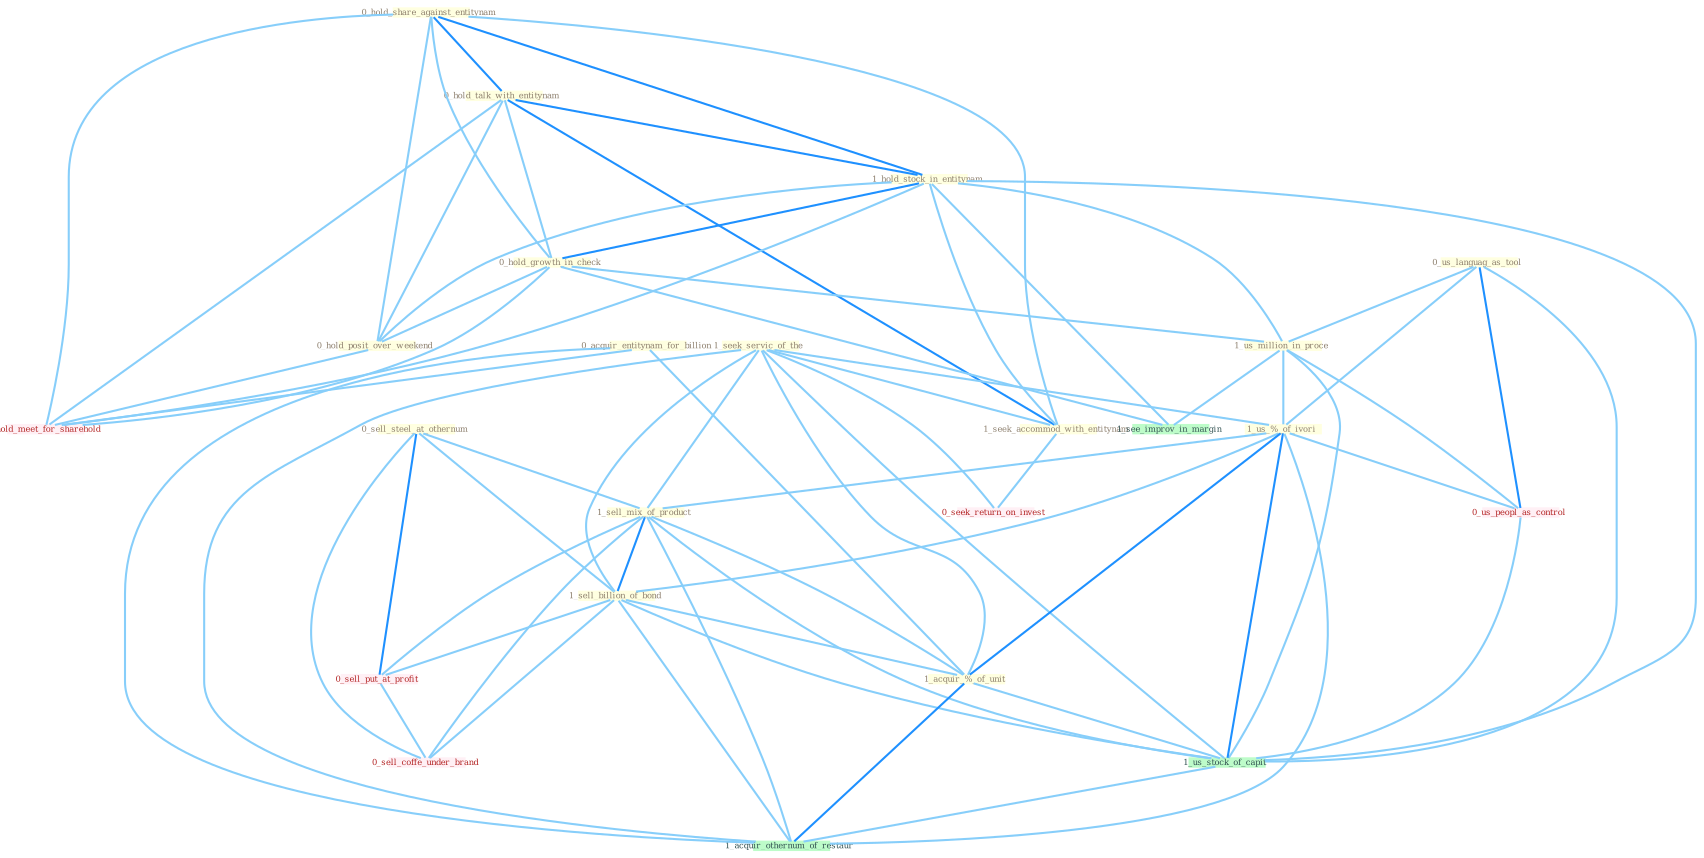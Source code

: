 Graph G{ 
    node
    [shape=polygon,style=filled,width=.5,height=.06,color="#BDFCC9",fixedsize=true,fontsize=4,
    fontcolor="#2f4f4f"];
    {node
    [color="#ffffe0", fontcolor="#8b7d6b"] "0_hold_share_against_entitynam " "0_hold_talk_with_entitynam " "0_sell_steel_at_othernum " "0_us_languag_as_tool " "1_hold_stock_in_entitynam " "0_hold_growth_in_check " "0_hold_posit_over_weekend " "1_us_million_in_proce " "1_seek_servic_of_the " "0_acquir_entitynam_for_billion " "1_us_%_of_ivori " "1_sell_mix_of_product " "1_seek_accommod_with_entitynam " "1_sell_billion_of_bond " "1_acquir_%_of_unit "}
{node [color="#fff0f5", fontcolor="#b22222"] "0_us_peopl_as_control " "0_sell_put_at_profit " "0_seek_return_on_invest " "0_sell_coffe_under_brand " "1_hold_meet_for_sharehold "}
edge [color="#B0E2FF"];

	"0_hold_share_against_entitynam " -- "0_hold_talk_with_entitynam " [w="2", color="#1e90ff" , len=0.8];
	"0_hold_share_against_entitynam " -- "1_hold_stock_in_entitynam " [w="2", color="#1e90ff" , len=0.8];
	"0_hold_share_against_entitynam " -- "0_hold_growth_in_check " [w="1", color="#87cefa" ];
	"0_hold_share_against_entitynam " -- "0_hold_posit_over_weekend " [w="1", color="#87cefa" ];
	"0_hold_share_against_entitynam " -- "1_seek_accommod_with_entitynam " [w="1", color="#87cefa" ];
	"0_hold_share_against_entitynam " -- "1_hold_meet_for_sharehold " [w="1", color="#87cefa" ];
	"0_hold_talk_with_entitynam " -- "1_hold_stock_in_entitynam " [w="2", color="#1e90ff" , len=0.8];
	"0_hold_talk_with_entitynam " -- "0_hold_growth_in_check " [w="1", color="#87cefa" ];
	"0_hold_talk_with_entitynam " -- "0_hold_posit_over_weekend " [w="1", color="#87cefa" ];
	"0_hold_talk_with_entitynam " -- "1_seek_accommod_with_entitynam " [w="2", color="#1e90ff" , len=0.8];
	"0_hold_talk_with_entitynam " -- "1_hold_meet_for_sharehold " [w="1", color="#87cefa" ];
	"0_sell_steel_at_othernum " -- "1_sell_mix_of_product " [w="1", color="#87cefa" ];
	"0_sell_steel_at_othernum " -- "1_sell_billion_of_bond " [w="1", color="#87cefa" ];
	"0_sell_steel_at_othernum " -- "0_sell_put_at_profit " [w="2", color="#1e90ff" , len=0.8];
	"0_sell_steel_at_othernum " -- "0_sell_coffe_under_brand " [w="1", color="#87cefa" ];
	"0_us_languag_as_tool " -- "1_us_million_in_proce " [w="1", color="#87cefa" ];
	"0_us_languag_as_tool " -- "1_us_%_of_ivori " [w="1", color="#87cefa" ];
	"0_us_languag_as_tool " -- "0_us_peopl_as_control " [w="2", color="#1e90ff" , len=0.8];
	"0_us_languag_as_tool " -- "1_us_stock_of_capit " [w="1", color="#87cefa" ];
	"1_hold_stock_in_entitynam " -- "0_hold_growth_in_check " [w="2", color="#1e90ff" , len=0.8];
	"1_hold_stock_in_entitynam " -- "0_hold_posit_over_weekend " [w="1", color="#87cefa" ];
	"1_hold_stock_in_entitynam " -- "1_us_million_in_proce " [w="1", color="#87cefa" ];
	"1_hold_stock_in_entitynam " -- "1_seek_accommod_with_entitynam " [w="1", color="#87cefa" ];
	"1_hold_stock_in_entitynam " -- "1_us_stock_of_capit " [w="1", color="#87cefa" ];
	"1_hold_stock_in_entitynam " -- "1_see_improv_in_margin " [w="1", color="#87cefa" ];
	"1_hold_stock_in_entitynam " -- "1_hold_meet_for_sharehold " [w="1", color="#87cefa" ];
	"0_hold_growth_in_check " -- "0_hold_posit_over_weekend " [w="1", color="#87cefa" ];
	"0_hold_growth_in_check " -- "1_us_million_in_proce " [w="1", color="#87cefa" ];
	"0_hold_growth_in_check " -- "1_see_improv_in_margin " [w="1", color="#87cefa" ];
	"0_hold_growth_in_check " -- "1_hold_meet_for_sharehold " [w="1", color="#87cefa" ];
	"0_hold_posit_over_weekend " -- "1_hold_meet_for_sharehold " [w="1", color="#87cefa" ];
	"1_us_million_in_proce " -- "1_us_%_of_ivori " [w="1", color="#87cefa" ];
	"1_us_million_in_proce " -- "0_us_peopl_as_control " [w="1", color="#87cefa" ];
	"1_us_million_in_proce " -- "1_us_stock_of_capit " [w="1", color="#87cefa" ];
	"1_us_million_in_proce " -- "1_see_improv_in_margin " [w="1", color="#87cefa" ];
	"1_seek_servic_of_the " -- "1_us_%_of_ivori " [w="1", color="#87cefa" ];
	"1_seek_servic_of_the " -- "1_sell_mix_of_product " [w="1", color="#87cefa" ];
	"1_seek_servic_of_the " -- "1_seek_accommod_with_entitynam " [w="1", color="#87cefa" ];
	"1_seek_servic_of_the " -- "1_sell_billion_of_bond " [w="1", color="#87cefa" ];
	"1_seek_servic_of_the " -- "1_acquir_%_of_unit " [w="1", color="#87cefa" ];
	"1_seek_servic_of_the " -- "0_seek_return_on_invest " [w="1", color="#87cefa" ];
	"1_seek_servic_of_the " -- "1_us_stock_of_capit " [w="1", color="#87cefa" ];
	"1_seek_servic_of_the " -- "1_acquir_othernum_of_restaur " [w="1", color="#87cefa" ];
	"0_acquir_entitynam_for_billion " -- "1_acquir_%_of_unit " [w="1", color="#87cefa" ];
	"0_acquir_entitynam_for_billion " -- "1_hold_meet_for_sharehold " [w="1", color="#87cefa" ];
	"0_acquir_entitynam_for_billion " -- "1_acquir_othernum_of_restaur " [w="1", color="#87cefa" ];
	"1_us_%_of_ivori " -- "1_sell_mix_of_product " [w="1", color="#87cefa" ];
	"1_us_%_of_ivori " -- "1_sell_billion_of_bond " [w="1", color="#87cefa" ];
	"1_us_%_of_ivori " -- "1_acquir_%_of_unit " [w="2", color="#1e90ff" , len=0.8];
	"1_us_%_of_ivori " -- "0_us_peopl_as_control " [w="1", color="#87cefa" ];
	"1_us_%_of_ivori " -- "1_us_stock_of_capit " [w="2", color="#1e90ff" , len=0.8];
	"1_us_%_of_ivori " -- "1_acquir_othernum_of_restaur " [w="1", color="#87cefa" ];
	"1_sell_mix_of_product " -- "1_sell_billion_of_bond " [w="2", color="#1e90ff" , len=0.8];
	"1_sell_mix_of_product " -- "1_acquir_%_of_unit " [w="1", color="#87cefa" ];
	"1_sell_mix_of_product " -- "0_sell_put_at_profit " [w="1", color="#87cefa" ];
	"1_sell_mix_of_product " -- "1_us_stock_of_capit " [w="1", color="#87cefa" ];
	"1_sell_mix_of_product " -- "0_sell_coffe_under_brand " [w="1", color="#87cefa" ];
	"1_sell_mix_of_product " -- "1_acquir_othernum_of_restaur " [w="1", color="#87cefa" ];
	"1_seek_accommod_with_entitynam " -- "0_seek_return_on_invest " [w="1", color="#87cefa" ];
	"1_sell_billion_of_bond " -- "1_acquir_%_of_unit " [w="1", color="#87cefa" ];
	"1_sell_billion_of_bond " -- "0_sell_put_at_profit " [w="1", color="#87cefa" ];
	"1_sell_billion_of_bond " -- "1_us_stock_of_capit " [w="1", color="#87cefa" ];
	"1_sell_billion_of_bond " -- "0_sell_coffe_under_brand " [w="1", color="#87cefa" ];
	"1_sell_billion_of_bond " -- "1_acquir_othernum_of_restaur " [w="1", color="#87cefa" ];
	"1_acquir_%_of_unit " -- "1_us_stock_of_capit " [w="1", color="#87cefa" ];
	"1_acquir_%_of_unit " -- "1_acquir_othernum_of_restaur " [w="2", color="#1e90ff" , len=0.8];
	"0_us_peopl_as_control " -- "1_us_stock_of_capit " [w="1", color="#87cefa" ];
	"0_sell_put_at_profit " -- "0_sell_coffe_under_brand " [w="1", color="#87cefa" ];
	"1_us_stock_of_capit " -- "1_acquir_othernum_of_restaur " [w="1", color="#87cefa" ];
}